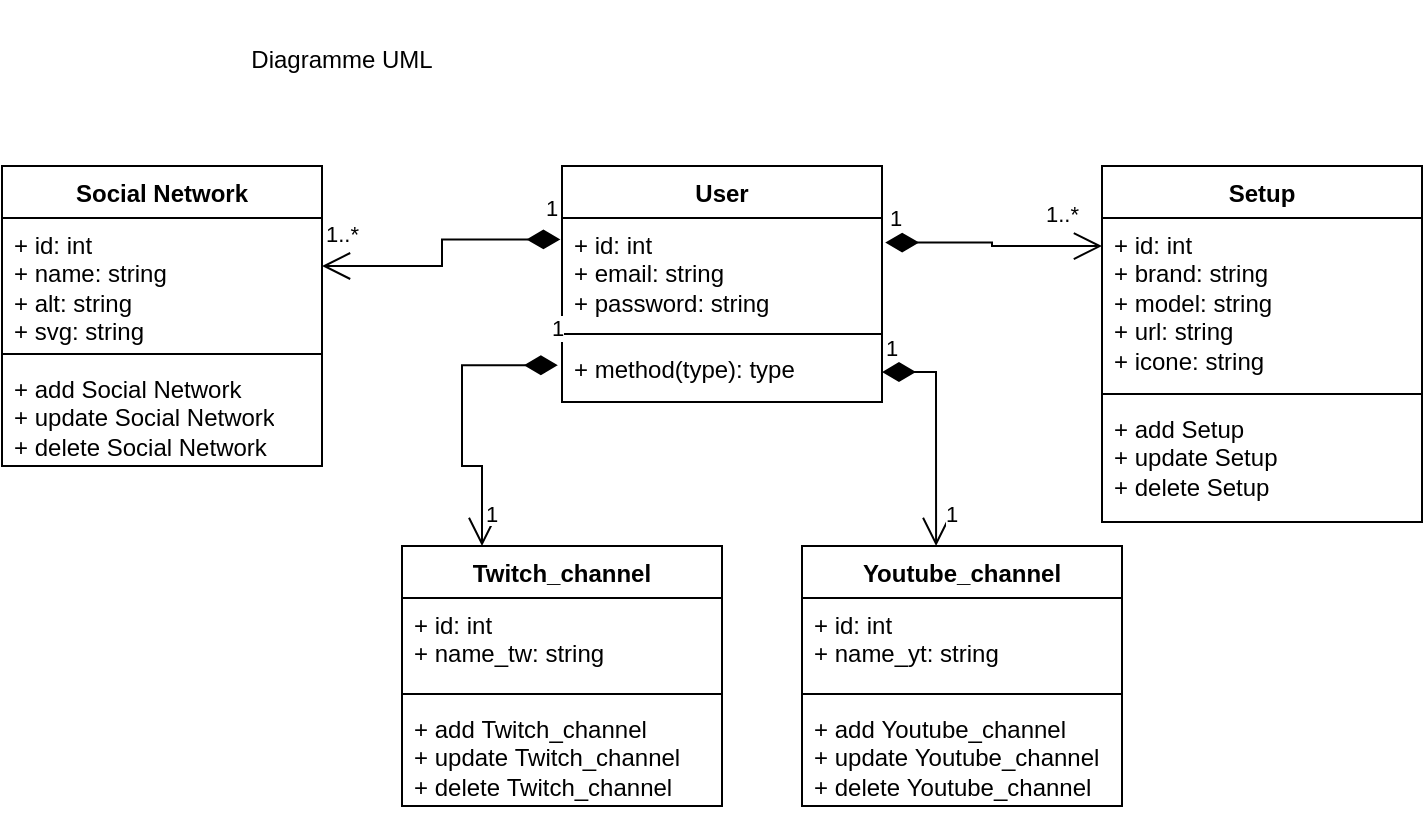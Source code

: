 <mxfile version="21.2.1" type="device">
  <diagram name="Page-1" id="e7e014a7-5840-1c2e-5031-d8a46d1fe8dd">
    <mxGraphModel dx="772" dy="734" grid="1" gridSize="10" guides="1" tooltips="1" connect="1" arrows="1" fold="1" page="1" pageScale="1" pageWidth="1169" pageHeight="826" background="none" math="0" shadow="0">
      <root>
        <mxCell id="0" />
        <mxCell id="1" parent="0" />
        <mxCell id="8ynUDpAUaz1vQAEJY_Aj-41" value="Twitch_channel" style="swimlane;fontStyle=1;align=center;verticalAlign=top;childLayout=stackLayout;horizontal=1;startSize=26;horizontalStack=0;resizeParent=1;resizeParentMax=0;resizeLast=0;collapsible=1;marginBottom=0;whiteSpace=wrap;html=1;" vertex="1" parent="1">
          <mxGeometry x="260" y="283" width="160" height="130" as="geometry" />
        </mxCell>
        <mxCell id="8ynUDpAUaz1vQAEJY_Aj-42" value="+ id: int&lt;br style=&quot;border-color: var(--border-color);&quot;&gt;+ name_tw: string" style="text;strokeColor=none;fillColor=none;align=left;verticalAlign=top;spacingLeft=4;spacingRight=4;overflow=hidden;rotatable=0;points=[[0,0.5],[1,0.5]];portConstraint=eastwest;whiteSpace=wrap;html=1;" vertex="1" parent="8ynUDpAUaz1vQAEJY_Aj-41">
          <mxGeometry y="26" width="160" height="44" as="geometry" />
        </mxCell>
        <mxCell id="8ynUDpAUaz1vQAEJY_Aj-43" value="" style="line;strokeWidth=1;fillColor=none;align=left;verticalAlign=middle;spacingTop=-1;spacingLeft=3;spacingRight=3;rotatable=0;labelPosition=right;points=[];portConstraint=eastwest;strokeColor=inherit;" vertex="1" parent="8ynUDpAUaz1vQAEJY_Aj-41">
          <mxGeometry y="70" width="160" height="8" as="geometry" />
        </mxCell>
        <mxCell id="8ynUDpAUaz1vQAEJY_Aj-44" value="+ add&amp;nbsp;Twitch_channel&lt;br style=&quot;border-color: var(--border-color);&quot;&gt;+ update&amp;nbsp;Twitch_channel&lt;br style=&quot;border-color: var(--border-color);&quot;&gt;+ delete&amp;nbsp;Twitch_channel" style="text;strokeColor=none;fillColor=none;align=left;verticalAlign=top;spacingLeft=4;spacingRight=4;overflow=hidden;rotatable=0;points=[[0,0.5],[1,0.5]];portConstraint=eastwest;whiteSpace=wrap;html=1;" vertex="1" parent="8ynUDpAUaz1vQAEJY_Aj-41">
          <mxGeometry y="78" width="160" height="52" as="geometry" />
        </mxCell>
        <mxCell id="8ynUDpAUaz1vQAEJY_Aj-45" value="Social Network" style="swimlane;fontStyle=1;align=center;verticalAlign=top;childLayout=stackLayout;horizontal=1;startSize=26;horizontalStack=0;resizeParent=1;resizeParentMax=0;resizeLast=0;collapsible=1;marginBottom=0;whiteSpace=wrap;html=1;" vertex="1" parent="1">
          <mxGeometry x="60" y="93" width="160" height="150" as="geometry" />
        </mxCell>
        <mxCell id="8ynUDpAUaz1vQAEJY_Aj-46" value="+ id: int&lt;br&gt;+ name: string&lt;br&gt;+ alt: string&lt;br&gt;+ svg: string" style="text;strokeColor=none;fillColor=none;align=left;verticalAlign=top;spacingLeft=4;spacingRight=4;overflow=hidden;rotatable=0;points=[[0,0.5],[1,0.5]];portConstraint=eastwest;whiteSpace=wrap;html=1;" vertex="1" parent="8ynUDpAUaz1vQAEJY_Aj-45">
          <mxGeometry y="26" width="160" height="64" as="geometry" />
        </mxCell>
        <mxCell id="8ynUDpAUaz1vQAEJY_Aj-47" value="" style="line;strokeWidth=1;fillColor=none;align=left;verticalAlign=middle;spacingTop=-1;spacingLeft=3;spacingRight=3;rotatable=0;labelPosition=right;points=[];portConstraint=eastwest;strokeColor=inherit;" vertex="1" parent="8ynUDpAUaz1vQAEJY_Aj-45">
          <mxGeometry y="90" width="160" height="8" as="geometry" />
        </mxCell>
        <mxCell id="8ynUDpAUaz1vQAEJY_Aj-48" value="+ add&amp;nbsp;Social Network&lt;br style=&quot;border-color: var(--border-color);&quot;&gt;+ update&amp;nbsp;Social Network&lt;br style=&quot;border-color: var(--border-color);&quot;&gt;+ delete&amp;nbsp;Social Network" style="text;strokeColor=none;fillColor=none;align=left;verticalAlign=top;spacingLeft=4;spacingRight=4;overflow=hidden;rotatable=0;points=[[0,0.5],[1,0.5]];portConstraint=eastwest;whiteSpace=wrap;html=1;" vertex="1" parent="8ynUDpAUaz1vQAEJY_Aj-45">
          <mxGeometry y="98" width="160" height="52" as="geometry" />
        </mxCell>
        <mxCell id="8ynUDpAUaz1vQAEJY_Aj-49" value="User" style="swimlane;fontStyle=1;align=center;verticalAlign=top;childLayout=stackLayout;horizontal=1;startSize=26;horizontalStack=0;resizeParent=1;resizeParentMax=0;resizeLast=0;collapsible=1;marginBottom=0;whiteSpace=wrap;html=1;" vertex="1" parent="1">
          <mxGeometry x="340" y="93" width="160" height="118" as="geometry" />
        </mxCell>
        <mxCell id="8ynUDpAUaz1vQAEJY_Aj-50" value="+ id: int&lt;br&gt;+ email: string&lt;br&gt;+ password: string" style="text;strokeColor=none;fillColor=none;align=left;verticalAlign=top;spacingLeft=4;spacingRight=4;overflow=hidden;rotatable=0;points=[[0,0.5],[1,0.5]];portConstraint=eastwest;whiteSpace=wrap;html=1;" vertex="1" parent="8ynUDpAUaz1vQAEJY_Aj-49">
          <mxGeometry y="26" width="160" height="54" as="geometry" />
        </mxCell>
        <mxCell id="8ynUDpAUaz1vQAEJY_Aj-51" value="" style="line;strokeWidth=1;fillColor=none;align=left;verticalAlign=middle;spacingTop=-1;spacingLeft=3;spacingRight=3;rotatable=0;labelPosition=right;points=[];portConstraint=eastwest;strokeColor=inherit;" vertex="1" parent="8ynUDpAUaz1vQAEJY_Aj-49">
          <mxGeometry y="80" width="160" height="8" as="geometry" />
        </mxCell>
        <mxCell id="8ynUDpAUaz1vQAEJY_Aj-52" value="+ method(type): type" style="text;strokeColor=none;fillColor=none;align=left;verticalAlign=top;spacingLeft=4;spacingRight=4;overflow=hidden;rotatable=0;points=[[0,0.5],[1,0.5]];portConstraint=eastwest;whiteSpace=wrap;html=1;" vertex="1" parent="8ynUDpAUaz1vQAEJY_Aj-49">
          <mxGeometry y="88" width="160" height="30" as="geometry" />
        </mxCell>
        <mxCell id="8ynUDpAUaz1vQAEJY_Aj-53" value="Youtube_channel" style="swimlane;fontStyle=1;align=center;verticalAlign=top;childLayout=stackLayout;horizontal=1;startSize=26;horizontalStack=0;resizeParent=1;resizeParentMax=0;resizeLast=0;collapsible=1;marginBottom=0;whiteSpace=wrap;html=1;" vertex="1" parent="1">
          <mxGeometry x="460" y="283" width="160" height="130" as="geometry" />
        </mxCell>
        <mxCell id="8ynUDpAUaz1vQAEJY_Aj-54" value="+ id: int&lt;br&gt;+ name_yt: string" style="text;strokeColor=none;fillColor=none;align=left;verticalAlign=top;spacingLeft=4;spacingRight=4;overflow=hidden;rotatable=0;points=[[0,0.5],[1,0.5]];portConstraint=eastwest;whiteSpace=wrap;html=1;" vertex="1" parent="8ynUDpAUaz1vQAEJY_Aj-53">
          <mxGeometry y="26" width="160" height="44" as="geometry" />
        </mxCell>
        <mxCell id="8ynUDpAUaz1vQAEJY_Aj-55" value="" style="line;strokeWidth=1;fillColor=none;align=left;verticalAlign=middle;spacingTop=-1;spacingLeft=3;spacingRight=3;rotatable=0;labelPosition=right;points=[];portConstraint=eastwest;strokeColor=inherit;" vertex="1" parent="8ynUDpAUaz1vQAEJY_Aj-53">
          <mxGeometry y="70" width="160" height="8" as="geometry" />
        </mxCell>
        <mxCell id="8ynUDpAUaz1vQAEJY_Aj-56" value="+ add&amp;nbsp;Youtube_channel&lt;br style=&quot;border-color: var(--border-color);&quot;&gt;+ update&amp;nbsp;Youtube_channel&lt;br style=&quot;border-color: var(--border-color);&quot;&gt;+ delete&amp;nbsp;Youtube_channel" style="text;strokeColor=none;fillColor=none;align=left;verticalAlign=top;spacingLeft=4;spacingRight=4;overflow=hidden;rotatable=0;points=[[0,0.5],[1,0.5]];portConstraint=eastwest;whiteSpace=wrap;html=1;" vertex="1" parent="8ynUDpAUaz1vQAEJY_Aj-53">
          <mxGeometry y="78" width="160" height="52" as="geometry" />
        </mxCell>
        <mxCell id="8ynUDpAUaz1vQAEJY_Aj-57" value="Setup" style="swimlane;fontStyle=1;align=center;verticalAlign=top;childLayout=stackLayout;horizontal=1;startSize=26;horizontalStack=0;resizeParent=1;resizeParentMax=0;resizeLast=0;collapsible=1;marginBottom=0;whiteSpace=wrap;html=1;" vertex="1" parent="1">
          <mxGeometry x="610" y="93" width="160" height="178" as="geometry" />
        </mxCell>
        <mxCell id="8ynUDpAUaz1vQAEJY_Aj-58" value="+ id: int&lt;br&gt;+ brand: string&lt;br&gt;+ model: string&lt;br&gt;+ url: string&lt;br&gt;+ icone: string" style="text;strokeColor=none;fillColor=none;align=left;verticalAlign=top;spacingLeft=4;spacingRight=4;overflow=hidden;rotatable=0;points=[[0,0.5],[1,0.5]];portConstraint=eastwest;whiteSpace=wrap;html=1;" vertex="1" parent="8ynUDpAUaz1vQAEJY_Aj-57">
          <mxGeometry y="26" width="160" height="84" as="geometry" />
        </mxCell>
        <mxCell id="8ynUDpAUaz1vQAEJY_Aj-59" value="" style="line;strokeWidth=1;fillColor=none;align=left;verticalAlign=middle;spacingTop=-1;spacingLeft=3;spacingRight=3;rotatable=0;labelPosition=right;points=[];portConstraint=eastwest;strokeColor=inherit;" vertex="1" parent="8ynUDpAUaz1vQAEJY_Aj-57">
          <mxGeometry y="110" width="160" height="8" as="geometry" />
        </mxCell>
        <mxCell id="8ynUDpAUaz1vQAEJY_Aj-60" value="+ add Setup&lt;br&gt;+ update Setup&lt;br&gt;+ delete Setup" style="text;strokeColor=none;fillColor=none;align=left;verticalAlign=top;spacingLeft=4;spacingRight=4;overflow=hidden;rotatable=0;points=[[0,0.5],[1,0.5]];portConstraint=eastwest;whiteSpace=wrap;html=1;" vertex="1" parent="8ynUDpAUaz1vQAEJY_Aj-57">
          <mxGeometry y="118" width="160" height="60" as="geometry" />
        </mxCell>
        <mxCell id="8ynUDpAUaz1vQAEJY_Aj-67" value="1" style="endArrow=open;html=1;endSize=12;startArrow=diamondThin;startSize=14;startFill=1;edgeStyle=orthogonalEdgeStyle;align=left;verticalAlign=bottom;rounded=0;entryX=0.25;entryY=0;entryDx=0;entryDy=0;exitX=-0.013;exitY=0.386;exitDx=0;exitDy=0;exitPerimeter=0;" edge="1" parent="1" source="8ynUDpAUaz1vQAEJY_Aj-52" target="8ynUDpAUaz1vQAEJY_Aj-41">
          <mxGeometry x="-0.93" y="-10" relative="1" as="geometry">
            <mxPoint x="330" y="193" as="sourcePoint" />
            <mxPoint x="530" y="363" as="targetPoint" />
            <Array as="points">
              <mxPoint x="290" y="193" />
              <mxPoint x="290" y="243" />
              <mxPoint x="300" y="243" />
            </Array>
            <mxPoint as="offset" />
          </mxGeometry>
        </mxCell>
        <mxCell id="8ynUDpAUaz1vQAEJY_Aj-68" value="1" style="endArrow=open;html=1;endSize=12;startArrow=diamondThin;startSize=14;startFill=1;edgeStyle=orthogonalEdgeStyle;align=left;verticalAlign=bottom;rounded=0;exitX=-0.005;exitY=0.198;exitDx=0;exitDy=0;exitPerimeter=0;entryX=1;entryY=0.375;entryDx=0;entryDy=0;entryPerimeter=0;" edge="1" parent="1" source="8ynUDpAUaz1vQAEJY_Aj-50" target="8ynUDpAUaz1vQAEJY_Aj-46">
          <mxGeometry x="-0.861" y="-7" relative="1" as="geometry">
            <mxPoint x="290" y="243" as="sourcePoint" />
            <mxPoint x="450" y="243" as="targetPoint" />
            <mxPoint as="offset" />
          </mxGeometry>
        </mxCell>
        <mxCell id="8ynUDpAUaz1vQAEJY_Aj-69" value="&lt;span style=&quot;color: rgb(0, 0, 0); font-family: Helvetica; font-size: 11px; font-style: normal; font-variant-ligatures: normal; font-variant-caps: normal; font-weight: 400; letter-spacing: normal; orphans: 2; text-align: left; text-indent: 0px; text-transform: none; widows: 2; word-spacing: 0px; -webkit-text-stroke-width: 0px; background-color: rgb(255, 255, 255); text-decoration-thickness: initial; text-decoration-style: initial; text-decoration-color: initial; float: none; display: inline !important;&quot;&gt;1..*&lt;/span&gt;" style="text;whiteSpace=wrap;html=1;" vertex="1" parent="1">
          <mxGeometry x="220" y="113" width="40" height="40" as="geometry" />
        </mxCell>
        <mxCell id="8ynUDpAUaz1vQAEJY_Aj-70" value="&lt;meta charset=&quot;utf-8&quot;&gt;&lt;span style=&quot;color: rgb(0, 0, 0); font-family: Helvetica; font-size: 11px; font-style: normal; font-variant-ligatures: normal; font-variant-caps: normal; font-weight: 400; letter-spacing: normal; orphans: 2; text-align: left; text-indent: 0px; text-transform: none; widows: 2; word-spacing: 0px; -webkit-text-stroke-width: 0px; background-color: rgb(255, 255, 255); text-decoration-thickness: initial; text-decoration-style: initial; text-decoration-color: initial; float: none; display: inline !important;&quot;&gt;1&lt;/span&gt;" style="text;whiteSpace=wrap;html=1;" vertex="1" parent="1">
          <mxGeometry x="300" y="253" width="40" height="40" as="geometry" />
        </mxCell>
        <mxCell id="8ynUDpAUaz1vQAEJY_Aj-71" value="1" style="endArrow=open;html=1;endSize=12;startArrow=diamondThin;startSize=14;startFill=1;edgeStyle=orthogonalEdgeStyle;align=left;verticalAlign=bottom;rounded=0;exitX=1;exitY=0.5;exitDx=0;exitDy=0;entryX=0.419;entryY=0;entryDx=0;entryDy=0;entryPerimeter=0;" edge="1" parent="1" source="8ynUDpAUaz1vQAEJY_Aj-52" target="8ynUDpAUaz1vQAEJY_Aj-53">
          <mxGeometry x="-1" y="3" relative="1" as="geometry">
            <mxPoint x="420" y="243" as="sourcePoint" />
            <mxPoint x="580" y="243" as="targetPoint" />
          </mxGeometry>
        </mxCell>
        <mxCell id="8ynUDpAUaz1vQAEJY_Aj-72" value="&lt;meta charset=&quot;utf-8&quot;&gt;&lt;span style=&quot;color: rgb(0, 0, 0); font-family: Helvetica; font-size: 11px; font-style: normal; font-variant-ligatures: normal; font-variant-caps: normal; font-weight: 400; letter-spacing: normal; orphans: 2; text-align: left; text-indent: 0px; text-transform: none; widows: 2; word-spacing: 0px; -webkit-text-stroke-width: 0px; background-color: rgb(255, 255, 255); text-decoration-thickness: initial; text-decoration-style: initial; text-decoration-color: initial; float: none; display: inline !important;&quot;&gt;1&lt;/span&gt;" style="text;whiteSpace=wrap;html=1;" vertex="1" parent="1">
          <mxGeometry x="530" y="253" width="40" height="40" as="geometry" />
        </mxCell>
        <mxCell id="8ynUDpAUaz1vQAEJY_Aj-73" value="1" style="endArrow=open;html=1;endSize=12;startArrow=diamondThin;startSize=14;startFill=1;edgeStyle=orthogonalEdgeStyle;align=left;verticalAlign=bottom;rounded=0;exitX=1.01;exitY=0.228;exitDx=0;exitDy=0;exitPerimeter=0;entryX=0;entryY=0.167;entryDx=0;entryDy=0;entryPerimeter=0;" edge="1" parent="1" source="8ynUDpAUaz1vQAEJY_Aj-50" target="8ynUDpAUaz1vQAEJY_Aj-58">
          <mxGeometry x="-1" y="3" relative="1" as="geometry">
            <mxPoint x="420" y="243" as="sourcePoint" />
            <mxPoint x="580" y="243" as="targetPoint" />
          </mxGeometry>
        </mxCell>
        <mxCell id="8ynUDpAUaz1vQAEJY_Aj-74" value="&lt;span style=&quot;color: rgb(0, 0, 0); font-family: Helvetica; font-size: 11px; font-style: normal; font-variant-ligatures: normal; font-variant-caps: normal; font-weight: 400; letter-spacing: normal; orphans: 2; text-align: left; text-indent: 0px; text-transform: none; widows: 2; word-spacing: 0px; -webkit-text-stroke-width: 0px; background-color: rgb(255, 255, 255); text-decoration-thickness: initial; text-decoration-style: initial; text-decoration-color: initial; float: none; display: inline !important;&quot;&gt;1..*&lt;/span&gt;" style="text;whiteSpace=wrap;html=1;" vertex="1" parent="1">
          <mxGeometry x="580" y="103" width="40" height="40" as="geometry" />
        </mxCell>
        <mxCell id="8ynUDpAUaz1vQAEJY_Aj-75" value="Diagramme UML" style="text;html=1;strokeColor=none;fillColor=none;align=center;verticalAlign=middle;whiteSpace=wrap;rounded=0;" vertex="1" parent="1">
          <mxGeometry x="180" y="10" width="100" height="60" as="geometry" />
        </mxCell>
      </root>
    </mxGraphModel>
  </diagram>
</mxfile>

